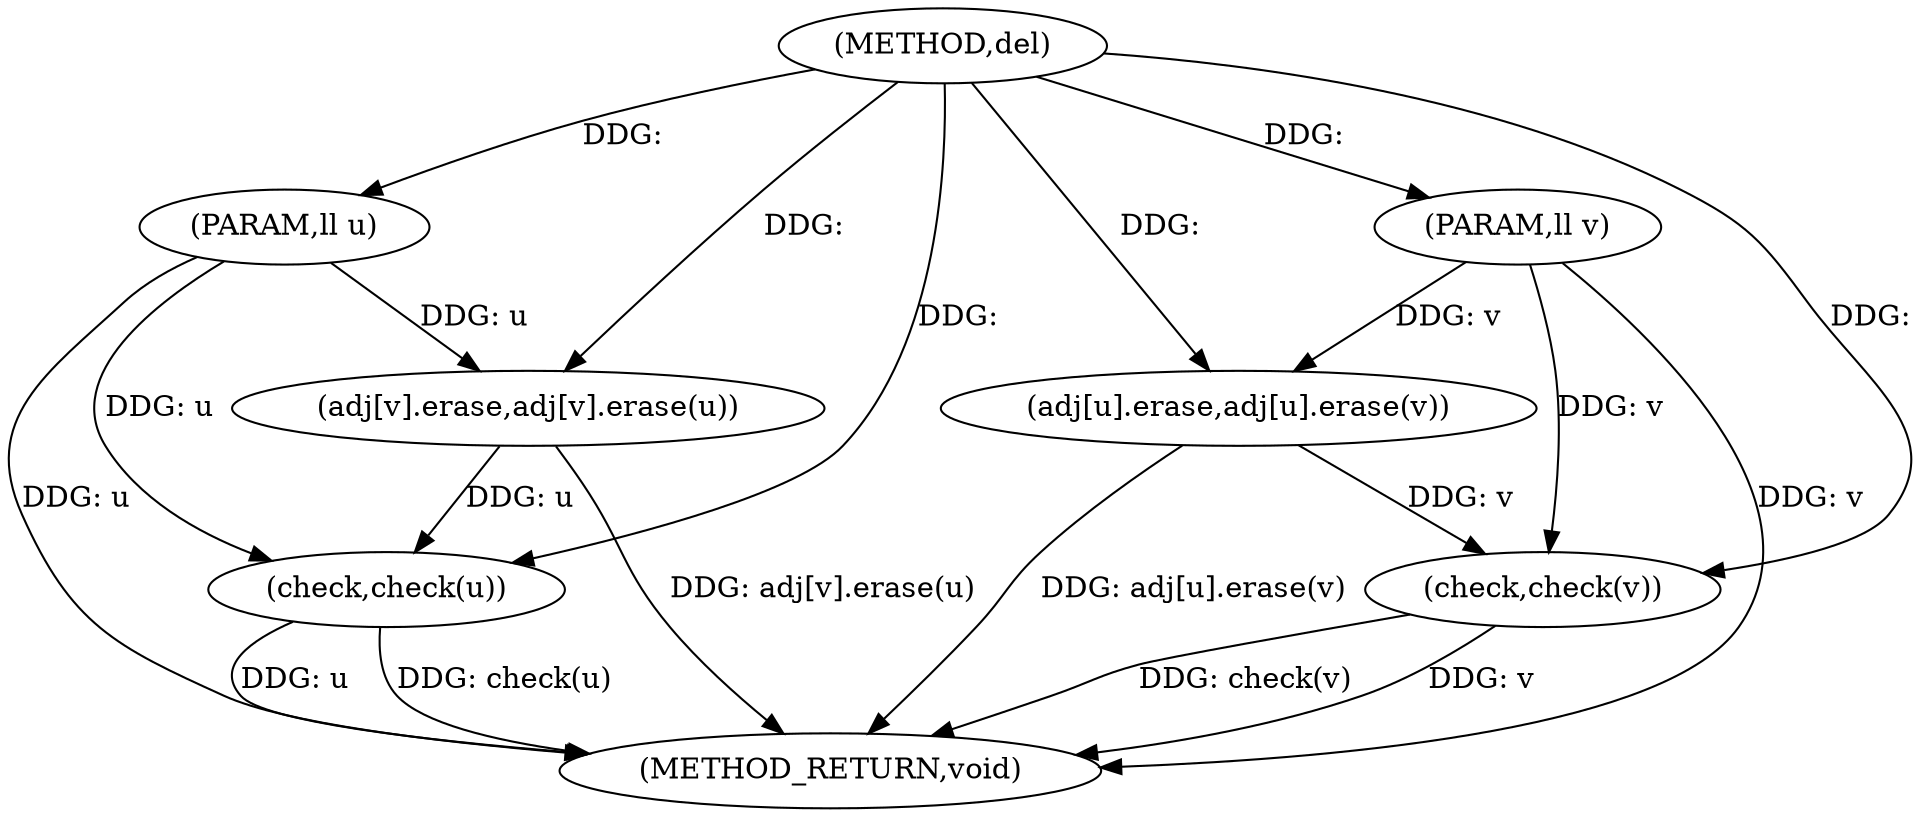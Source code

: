 digraph "del" {  
"1000128" [label = "(METHOD,del)" ]
"1000140" [label = "(METHOD_RETURN,void)" ]
"1000129" [label = "(PARAM,ll u)" ]
"1000130" [label = "(PARAM,ll v)" ]
"1000132" [label = "(adj[v].erase,adj[v].erase(u))" ]
"1000134" [label = "(adj[u].erase,adj[u].erase(v))" ]
"1000136" [label = "(check,check(u))" ]
"1000138" [label = "(check,check(v))" ]
  "1000129" -> "1000140"  [ label = "DDG: u"] 
  "1000130" -> "1000140"  [ label = "DDG: v"] 
  "1000132" -> "1000140"  [ label = "DDG: adj[v].erase(u)"] 
  "1000134" -> "1000140"  [ label = "DDG: adj[u].erase(v)"] 
  "1000136" -> "1000140"  [ label = "DDG: u"] 
  "1000136" -> "1000140"  [ label = "DDG: check(u)"] 
  "1000138" -> "1000140"  [ label = "DDG: v"] 
  "1000138" -> "1000140"  [ label = "DDG: check(v)"] 
  "1000128" -> "1000129"  [ label = "DDG: "] 
  "1000128" -> "1000130"  [ label = "DDG: "] 
  "1000129" -> "1000132"  [ label = "DDG: u"] 
  "1000128" -> "1000132"  [ label = "DDG: "] 
  "1000130" -> "1000134"  [ label = "DDG: v"] 
  "1000128" -> "1000134"  [ label = "DDG: "] 
  "1000132" -> "1000136"  [ label = "DDG: u"] 
  "1000129" -> "1000136"  [ label = "DDG: u"] 
  "1000128" -> "1000136"  [ label = "DDG: "] 
  "1000134" -> "1000138"  [ label = "DDG: v"] 
  "1000130" -> "1000138"  [ label = "DDG: v"] 
  "1000128" -> "1000138"  [ label = "DDG: "] 
}
